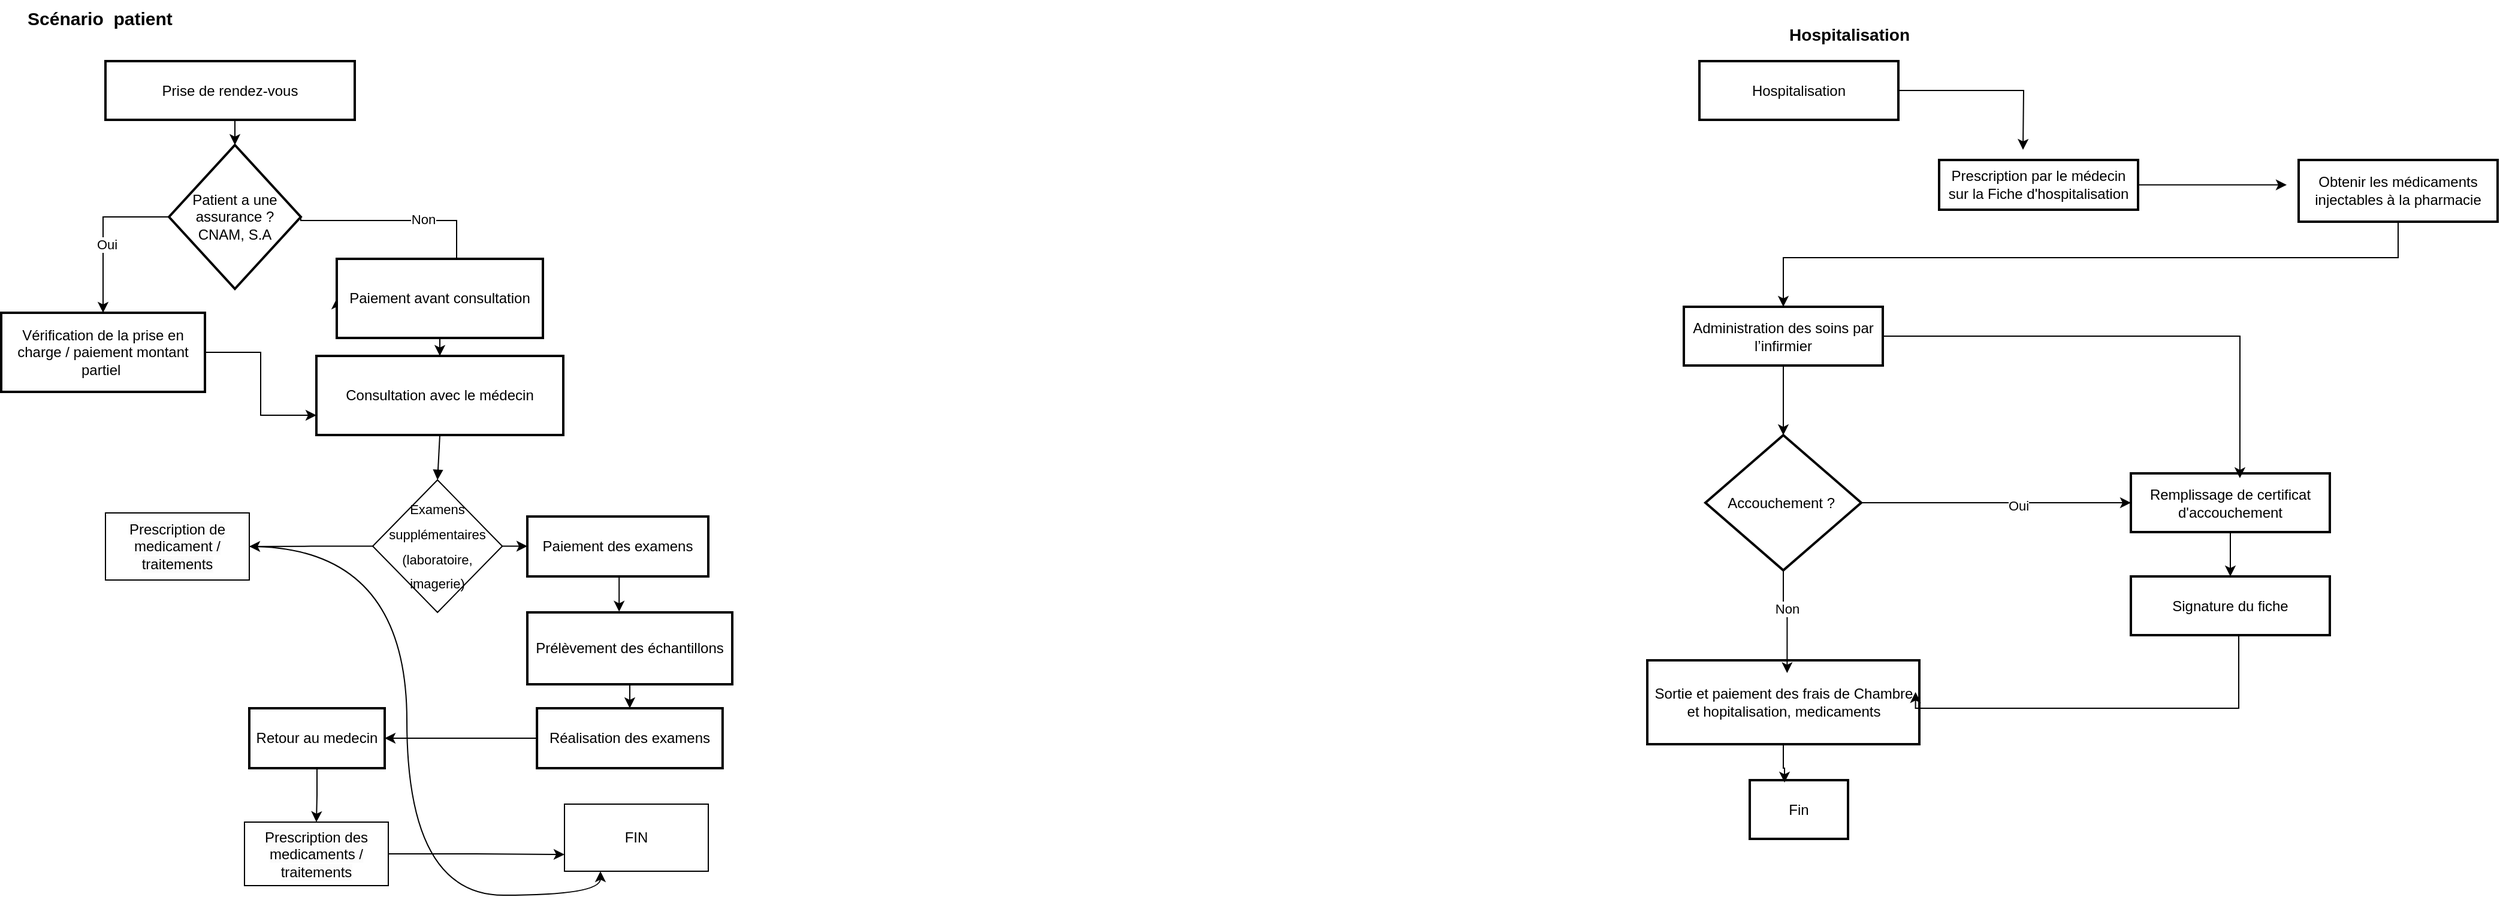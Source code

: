 <mxfile version="24.7.16">
  <diagram name="Page-1" id="gMUWrm_7eQ1wLzMDzJMH">
    <mxGraphModel dx="5060" dy="3505" grid="1" gridSize="10" guides="1" tooltips="1" connect="1" arrows="1" fold="1" page="1" pageScale="1" pageWidth="1169" pageHeight="827" math="0" shadow="0">
      <root>
        <mxCell id="0" />
        <mxCell id="1" parent="0" />
        <mxCell id="HcI9NC6vFRKDhO4VCnra-85" style="edgeStyle=orthogonalEdgeStyle;rounded=0;orthogonalLoop=1;jettySize=auto;html=1;exitX=0.5;exitY=1;exitDx=0;exitDy=0;entryX=0.5;entryY=0;entryDx=0;entryDy=0;" edge="1" parent="1" source="nA2eG2OlHx3KnQ0AuUty-1" target="nA2eG2OlHx3KnQ0AuUty-3">
          <mxGeometry relative="1" as="geometry" />
        </mxCell>
        <mxCell id="nA2eG2OlHx3KnQ0AuUty-1" value="Prise de rendez-vous" style="whiteSpace=wrap;strokeWidth=2;" parent="1" vertex="1">
          <mxGeometry x="-3413" y="-2430" width="208" height="49" as="geometry" />
        </mxCell>
        <mxCell id="HcI9NC6vFRKDhO4VCnra-76" style="edgeStyle=orthogonalEdgeStyle;rounded=0;orthogonalLoop=1;jettySize=auto;html=1;exitX=1;exitY=0.5;exitDx=0;exitDy=0;entryX=0;entryY=0.5;entryDx=0;entryDy=0;" edge="1" parent="1" source="nA2eG2OlHx3KnQ0AuUty-3" target="nA2eG2OlHx3KnQ0AuUty-5">
          <mxGeometry relative="1" as="geometry">
            <Array as="points">
              <mxPoint x="-3120" y="-2297" />
              <mxPoint x="-3120" y="-2212" />
            </Array>
          </mxGeometry>
        </mxCell>
        <mxCell id="HcI9NC6vFRKDhO4VCnra-77" value="Non" style="edgeLabel;html=1;align=center;verticalAlign=middle;resizable=0;points=[];" vertex="1" connectable="0" parent="HcI9NC6vFRKDhO4VCnra-76">
          <mxGeometry x="-0.379" y="1" relative="1" as="geometry">
            <mxPoint as="offset" />
          </mxGeometry>
        </mxCell>
        <mxCell id="HcI9NC6vFRKDhO4VCnra-81" style="edgeStyle=orthogonalEdgeStyle;rounded=0;orthogonalLoop=1;jettySize=auto;html=1;exitX=0;exitY=0.5;exitDx=0;exitDy=0;entryX=0.5;entryY=0;entryDx=0;entryDy=0;" edge="1" parent="1" source="nA2eG2OlHx3KnQ0AuUty-3" target="nA2eG2OlHx3KnQ0AuUty-4">
          <mxGeometry relative="1" as="geometry" />
        </mxCell>
        <mxCell id="HcI9NC6vFRKDhO4VCnra-82" value="Oui" style="edgeLabel;html=1;align=center;verticalAlign=middle;resizable=0;points=[];" vertex="1" connectable="0" parent="HcI9NC6vFRKDhO4VCnra-81">
          <mxGeometry x="0.141" y="3" relative="1" as="geometry">
            <mxPoint y="1" as="offset" />
          </mxGeometry>
        </mxCell>
        <mxCell id="nA2eG2OlHx3KnQ0AuUty-3" value="Patient a une assurance ?&#xa;CNAM, S.A" style="rhombus;strokeWidth=2;whiteSpace=wrap;" parent="1" vertex="1">
          <mxGeometry x="-3360" y="-2360" width="110" height="120" as="geometry" />
        </mxCell>
        <mxCell id="HcI9NC6vFRKDhO4VCnra-93" style="edgeStyle=orthogonalEdgeStyle;rounded=0;orthogonalLoop=1;jettySize=auto;html=1;entryX=0;entryY=0.75;entryDx=0;entryDy=0;" edge="1" parent="1" source="nA2eG2OlHx3KnQ0AuUty-4" target="nA2eG2OlHx3KnQ0AuUty-6">
          <mxGeometry relative="1" as="geometry" />
        </mxCell>
        <mxCell id="nA2eG2OlHx3KnQ0AuUty-4" value="Vérification de la prise en charge / paiement montant partiel " style="whiteSpace=wrap;strokeWidth=2;" parent="1" vertex="1">
          <mxGeometry x="-3500" y="-2220" width="170" height="66" as="geometry" />
        </mxCell>
        <mxCell id="HcI9NC6vFRKDhO4VCnra-86" style="edgeStyle=orthogonalEdgeStyle;rounded=0;orthogonalLoop=1;jettySize=auto;html=1;entryX=0.5;entryY=0;entryDx=0;entryDy=0;" edge="1" parent="1" source="nA2eG2OlHx3KnQ0AuUty-5" target="nA2eG2OlHx3KnQ0AuUty-6">
          <mxGeometry relative="1" as="geometry" />
        </mxCell>
        <mxCell id="nA2eG2OlHx3KnQ0AuUty-5" value="Paiement avant consultation" style="whiteSpace=wrap;strokeWidth=2;" parent="1" vertex="1">
          <mxGeometry x="-3220" y="-2265" width="172" height="66" as="geometry" />
        </mxCell>
        <mxCell id="nA2eG2OlHx3KnQ0AuUty-6" value="Consultation avec le médecin" style="whiteSpace=wrap;strokeWidth=2;" parent="1" vertex="1">
          <mxGeometry x="-3237" y="-2184" width="206" height="66" as="geometry" />
        </mxCell>
        <mxCell id="nA2eG2OlHx3KnQ0AuUty-124" value="&lt;b&gt;&lt;font style=&quot;font-size: 15px;&quot;&gt;Scénario&amp;nbsp; patient&amp;nbsp;&lt;/font&gt;&lt;/b&gt;" style="text;whiteSpace=wrap;html=1;" parent="1" vertex="1">
          <mxGeometry x="-3480" y="-2481" width="170" height="40" as="geometry" />
        </mxCell>
        <mxCell id="01KoYUn2kBwgNXgJoXNt-3" value="" style="curved=1;startArrow=none;endArrow=block;exitX=0.5;exitY=1;entryX=0.5;entryY=-0.01;rounded=0;" parent="1" source="nA2eG2OlHx3KnQ0AuUty-6" target="01KoYUn2kBwgNXgJoXNt-2" edge="1">
          <mxGeometry relative="1" as="geometry">
            <Array as="points" />
            <mxPoint x="-2877" y="-1384" as="sourcePoint" />
            <mxPoint x="-2877" y="-1212" as="targetPoint" />
          </mxGeometry>
        </mxCell>
        <mxCell id="HcI9NC6vFRKDhO4VCnra-84" style="edgeStyle=orthogonalEdgeStyle;rounded=0;orthogonalLoop=1;jettySize=auto;html=1;exitX=0;exitY=0.5;exitDx=0;exitDy=0;entryX=1;entryY=0.5;entryDx=0;entryDy=0;" edge="1" parent="1" source="01KoYUn2kBwgNXgJoXNt-2" target="01KoYUn2kBwgNXgJoXNt-11">
          <mxGeometry relative="1" as="geometry" />
        </mxCell>
        <mxCell id="HcI9NC6vFRKDhO4VCnra-87" style="edgeStyle=orthogonalEdgeStyle;rounded=0;orthogonalLoop=1;jettySize=auto;html=1;exitX=1;exitY=0.5;exitDx=0;exitDy=0;entryX=0;entryY=0.5;entryDx=0;entryDy=0;" edge="1" parent="1" source="01KoYUn2kBwgNXgJoXNt-2" target="01KoYUn2kBwgNXgJoXNt-15">
          <mxGeometry relative="1" as="geometry" />
        </mxCell>
        <mxCell id="01KoYUn2kBwgNXgJoXNt-2" value="&lt;h3 style=&quot;line-height: 140%;&quot;&gt;&lt;font style=&quot;font-size: 11px; font-weight: normal;&quot;&gt;Examens supplémentaires (laboratoire, imagerie)&lt;/font&gt;&lt;/h3&gt;" style="rhombus;whiteSpace=wrap;html=1;align=center;" parent="1" vertex="1">
          <mxGeometry x="-3190" y="-2080.5" width="108.12" height="110.5" as="geometry" />
        </mxCell>
        <mxCell id="HcI9NC6vFRKDhO4VCnra-99" style="edgeStyle=orthogonalEdgeStyle;rounded=0;orthogonalLoop=1;jettySize=auto;html=1;entryX=0.25;entryY=1;entryDx=0;entryDy=0;curved=1;" edge="1" parent="1" source="01KoYUn2kBwgNXgJoXNt-11" target="01KoYUn2kBwgNXgJoXNt-24">
          <mxGeometry relative="1" as="geometry" />
        </mxCell>
        <mxCell id="01KoYUn2kBwgNXgJoXNt-11" value="&lt;span style=&quot;color: rgb(0, 0, 0); font-family: Helvetica; font-size: 12px; font-style: normal; font-variant-ligatures: normal; font-variant-caps: normal; font-weight: 400; letter-spacing: normal; orphans: 2; text-align: center; text-indent: 0px; text-transform: none; widows: 2; word-spacing: 0px; -webkit-text-stroke-width: 0px; white-space: normal; background-color: rgb(251, 251, 251); text-decoration-thickness: initial; text-decoration-style: initial; text-decoration-color: initial; display: inline !important; float: none;&quot;&gt;Prescription de medicament / traitements&lt;/span&gt;" style="whiteSpace=wrap;html=1;" parent="1" vertex="1">
          <mxGeometry x="-3413" y="-2053" width="120" height="56" as="geometry" />
        </mxCell>
        <mxCell id="01KoYUn2kBwgNXgJoXNt-15" value="Paiement des examens" style="whiteSpace=wrap;strokeWidth=2;" parent="1" vertex="1">
          <mxGeometry x="-3061" y="-2050" width="151" height="50" as="geometry" />
        </mxCell>
        <mxCell id="HcI9NC6vFRKDhO4VCnra-95" style="edgeStyle=orthogonalEdgeStyle;rounded=0;orthogonalLoop=1;jettySize=auto;html=1;" edge="1" parent="1" source="01KoYUn2kBwgNXgJoXNt-16" target="01KoYUn2kBwgNXgJoXNt-20">
          <mxGeometry relative="1" as="geometry" />
        </mxCell>
        <mxCell id="01KoYUn2kBwgNXgJoXNt-16" value="Réalisation des examens" style="whiteSpace=wrap;strokeWidth=2;" parent="1" vertex="1">
          <mxGeometry x="-3052.94" y="-1890" width="154.87" height="50" as="geometry" />
        </mxCell>
        <mxCell id="HcI9NC6vFRKDhO4VCnra-88" style="edgeStyle=orthogonalEdgeStyle;rounded=0;orthogonalLoop=1;jettySize=auto;html=1;exitX=0.5;exitY=1;exitDx=0;exitDy=0;entryX=0.5;entryY=0;entryDx=0;entryDy=0;" edge="1" parent="1" source="01KoYUn2kBwgNXgJoXNt-17" target="01KoYUn2kBwgNXgJoXNt-16">
          <mxGeometry relative="1" as="geometry" />
        </mxCell>
        <mxCell id="01KoYUn2kBwgNXgJoXNt-17" value="Prélèvement des échantillons" style="whiteSpace=wrap;strokeWidth=2;" parent="1" vertex="1">
          <mxGeometry x="-3061" y="-1970" width="171" height="60" as="geometry" />
        </mxCell>
        <mxCell id="HcI9NC6vFRKDhO4VCnra-98" style="edgeStyle=orthogonalEdgeStyle;rounded=0;orthogonalLoop=1;jettySize=auto;html=1;" edge="1" parent="1" source="01KoYUn2kBwgNXgJoXNt-20" target="01KoYUn2kBwgNXgJoXNt-22">
          <mxGeometry relative="1" as="geometry" />
        </mxCell>
        <mxCell id="01KoYUn2kBwgNXgJoXNt-20" value="Retour au medecin" style="whiteSpace=wrap;strokeWidth=2;" parent="1" vertex="1">
          <mxGeometry x="-3293" y="-1890" width="113" height="50" as="geometry" />
        </mxCell>
        <mxCell id="HcI9NC6vFRKDhO4VCnra-91" style="edgeStyle=orthogonalEdgeStyle;rounded=0;orthogonalLoop=1;jettySize=auto;html=1;entryX=0;entryY=0.75;entryDx=0;entryDy=0;" edge="1" parent="1" source="01KoYUn2kBwgNXgJoXNt-22" target="01KoYUn2kBwgNXgJoXNt-24">
          <mxGeometry relative="1" as="geometry" />
        </mxCell>
        <mxCell id="01KoYUn2kBwgNXgJoXNt-22" value="&lt;span style=&quot;color: rgb(0, 0, 0); font-family: Helvetica; font-size: 12px; font-style: normal; font-variant-ligatures: normal; font-variant-caps: normal; font-weight: 400; letter-spacing: normal; orphans: 2; text-align: center; text-indent: 0px; text-transform: none; widows: 2; word-spacing: 0px; -webkit-text-stroke-width: 0px; white-space: normal; background-color: rgb(251, 251, 251); text-decoration-thickness: initial; text-decoration-style: initial; text-decoration-color: initial; display: inline !important; float: none;&quot;&gt;Prescription des medicaments / traitements&lt;/span&gt;" style="whiteSpace=wrap;html=1;" parent="1" vertex="1">
          <mxGeometry x="-3297" y="-1795" width="120" height="53" as="geometry" />
        </mxCell>
        <mxCell id="01KoYUn2kBwgNXgJoXNt-24" value="FIN" style="whiteSpace=wrap;html=1;" parent="1" vertex="1">
          <mxGeometry x="-3030" y="-1810" width="120" height="56" as="geometry" />
        </mxCell>
        <mxCell id="HcI9NC6vFRKDhO4VCnra-21" value="&lt;h3&gt;&lt;strong&gt;Hospitalisation&lt;/strong&gt;&lt;/h3&gt;&lt;ul&gt;&lt;li&gt;&lt;/li&gt;&lt;/ul&gt;" style="text;whiteSpace=wrap;html=1;" vertex="1" parent="1">
          <mxGeometry x="-2010" y="-2481" width="380" height="65" as="geometry" />
        </mxCell>
        <mxCell id="HcI9NC6vFRKDhO4VCnra-94" style="edgeStyle=orthogonalEdgeStyle;rounded=0;orthogonalLoop=1;jettySize=auto;html=1;exitX=0.5;exitY=1;exitDx=0;exitDy=0;entryX=0.448;entryY=-0.01;entryDx=0;entryDy=0;entryPerimeter=0;" edge="1" parent="1" source="01KoYUn2kBwgNXgJoXNt-15" target="01KoYUn2kBwgNXgJoXNt-17">
          <mxGeometry relative="1" as="geometry" />
        </mxCell>
        <mxCell id="HcI9NC6vFRKDhO4VCnra-100" style="edgeStyle=orthogonalEdgeStyle;rounded=0;orthogonalLoop=1;jettySize=auto;html=1;" edge="1" parent="1" source="HcI9NC6vFRKDhO4VCnra-101">
          <mxGeometry relative="1" as="geometry">
            <mxPoint x="-1813" y="-2356" as="targetPoint" />
          </mxGeometry>
        </mxCell>
        <mxCell id="HcI9NC6vFRKDhO4VCnra-101" value="Hospitalisation" style="whiteSpace=wrap;strokeWidth=2;" vertex="1" parent="1">
          <mxGeometry x="-2083" y="-2430" width="166" height="49" as="geometry" />
        </mxCell>
        <mxCell id="HcI9NC6vFRKDhO4VCnra-102" value="Sortie et paiement des frais de Chambre et hopitalisation, medicaments" style="whiteSpace=wrap;strokeWidth=2;" vertex="1" parent="1">
          <mxGeometry x="-2126.5" y="-1930" width="227" height="70" as="geometry" />
        </mxCell>
        <mxCell id="HcI9NC6vFRKDhO4VCnra-103" value="Fin" style="whiteSpace=wrap;strokeWidth=2;" vertex="1" parent="1">
          <mxGeometry x="-2041" y="-1830" width="82" height="49" as="geometry" />
        </mxCell>
        <mxCell id="HcI9NC6vFRKDhO4VCnra-104" style="edgeStyle=orthogonalEdgeStyle;rounded=0;orthogonalLoop=1;jettySize=auto;html=1;" edge="1" parent="1" source="HcI9NC6vFRKDhO4VCnra-105">
          <mxGeometry relative="1" as="geometry">
            <mxPoint x="-1593" y="-2326.75" as="targetPoint" />
          </mxGeometry>
        </mxCell>
        <mxCell id="HcI9NC6vFRKDhO4VCnra-105" value="Prescription par le médecin sur la Fiche d&#39;hospitalisation" style="whiteSpace=wrap;strokeWidth=2;" vertex="1" parent="1">
          <mxGeometry x="-1883" y="-2347.5" width="166" height="41.5" as="geometry" />
        </mxCell>
        <mxCell id="HcI9NC6vFRKDhO4VCnra-106" style="edgeStyle=orthogonalEdgeStyle;rounded=0;orthogonalLoop=1;jettySize=auto;html=1;exitX=0.5;exitY=1;exitDx=0;exitDy=0;entryX=0.5;entryY=0;entryDx=0;entryDy=0;" edge="1" parent="1" source="HcI9NC6vFRKDhO4VCnra-107" target="HcI9NC6vFRKDhO4VCnra-108">
          <mxGeometry relative="1" as="geometry" />
        </mxCell>
        <mxCell id="HcI9NC6vFRKDhO4VCnra-107" value="Remplissage de certificat d&#39;accouchement" style="whiteSpace=wrap;strokeWidth=2;" vertex="1" parent="1">
          <mxGeometry x="-1723" y="-2086" width="166" height="49" as="geometry" />
        </mxCell>
        <mxCell id="HcI9NC6vFRKDhO4VCnra-108" value="Signature du fiche" style="whiteSpace=wrap;strokeWidth=2;" vertex="1" parent="1">
          <mxGeometry x="-1723" y="-2000" width="166" height="49" as="geometry" />
        </mxCell>
        <mxCell id="HcI9NC6vFRKDhO4VCnra-109" value="" style="edgeStyle=orthogonalEdgeStyle;rounded=0;orthogonalLoop=1;jettySize=auto;html=1;" edge="1" parent="1" source="HcI9NC6vFRKDhO4VCnra-110" target="HcI9NC6vFRKDhO4VCnra-117">
          <mxGeometry relative="1" as="geometry" />
        </mxCell>
        <mxCell id="HcI9NC6vFRKDhO4VCnra-110" value="Administration des soins par l’infirmier" style="whiteSpace=wrap;strokeWidth=2;" vertex="1" parent="1">
          <mxGeometry x="-2096" y="-2225" width="166" height="49" as="geometry" />
        </mxCell>
        <mxCell id="HcI9NC6vFRKDhO4VCnra-111" style="edgeStyle=orthogonalEdgeStyle;rounded=0;orthogonalLoop=1;jettySize=auto;html=1;entryX=0.548;entryY=0.082;entryDx=0;entryDy=0;entryPerimeter=0;" edge="1" parent="1" source="HcI9NC6vFRKDhO4VCnra-110" target="HcI9NC6vFRKDhO4VCnra-107">
          <mxGeometry relative="1" as="geometry" />
        </mxCell>
        <mxCell id="HcI9NC6vFRKDhO4VCnra-112" style="edgeStyle=orthogonalEdgeStyle;rounded=0;orthogonalLoop=1;jettySize=auto;html=1;entryX=0.354;entryY=0.041;entryDx=0;entryDy=0;entryPerimeter=0;" edge="1" parent="1" source="HcI9NC6vFRKDhO4VCnra-102" target="HcI9NC6vFRKDhO4VCnra-103">
          <mxGeometry relative="1" as="geometry" />
        </mxCell>
        <mxCell id="HcI9NC6vFRKDhO4VCnra-113" style="edgeStyle=orthogonalEdgeStyle;rounded=0;orthogonalLoop=1;jettySize=auto;html=1;" edge="1" parent="1" source="HcI9NC6vFRKDhO4VCnra-114" target="HcI9NC6vFRKDhO4VCnra-110">
          <mxGeometry relative="1" as="geometry">
            <Array as="points">
              <mxPoint x="-1500" y="-2266" />
              <mxPoint x="-2013" y="-2266" />
            </Array>
          </mxGeometry>
        </mxCell>
        <mxCell id="HcI9NC6vFRKDhO4VCnra-114" value="Obtenir les médicaments injectables à la pharmacie" style="whiteSpace=wrap;strokeWidth=2;" vertex="1" parent="1">
          <mxGeometry x="-1583" y="-2347.5" width="166" height="51.5" as="geometry" />
        </mxCell>
        <mxCell id="HcI9NC6vFRKDhO4VCnra-115" style="edgeStyle=orthogonalEdgeStyle;rounded=0;orthogonalLoop=1;jettySize=auto;html=1;entryX=0;entryY=0.5;entryDx=0;entryDy=0;" edge="1" parent="1" source="HcI9NC6vFRKDhO4VCnra-117" target="HcI9NC6vFRKDhO4VCnra-107">
          <mxGeometry relative="1" as="geometry" />
        </mxCell>
        <mxCell id="HcI9NC6vFRKDhO4VCnra-116" value="Oui" style="edgeLabel;html=1;align=center;verticalAlign=middle;resizable=0;points=[];" vertex="1" connectable="0" parent="HcI9NC6vFRKDhO4VCnra-115">
          <mxGeometry x="0.165" y="-1" relative="1" as="geometry">
            <mxPoint y="1" as="offset" />
          </mxGeometry>
        </mxCell>
        <mxCell id="HcI9NC6vFRKDhO4VCnra-117" value="Accouchement ?&amp;nbsp;" style="rhombus;whiteSpace=wrap;html=1;strokeWidth=2;" vertex="1" parent="1">
          <mxGeometry x="-2078" y="-2117.87" width="130" height="112.75" as="geometry" />
        </mxCell>
        <mxCell id="HcI9NC6vFRKDhO4VCnra-118" style="edgeStyle=orthogonalEdgeStyle;rounded=0;orthogonalLoop=1;jettySize=auto;html=1;entryX=0.514;entryY=0.152;entryDx=0;entryDy=0;entryPerimeter=0;" edge="1" parent="1" source="HcI9NC6vFRKDhO4VCnra-117" target="HcI9NC6vFRKDhO4VCnra-102">
          <mxGeometry relative="1" as="geometry" />
        </mxCell>
        <mxCell id="HcI9NC6vFRKDhO4VCnra-119" value="Non" style="edgeLabel;html=1;align=center;verticalAlign=middle;resizable=0;points=[];" vertex="1" connectable="0" parent="HcI9NC6vFRKDhO4VCnra-118">
          <mxGeometry x="-0.205" y="3" relative="1" as="geometry">
            <mxPoint y="-4" as="offset" />
          </mxGeometry>
        </mxCell>
        <mxCell id="HcI9NC6vFRKDhO4VCnra-120" style="edgeStyle=orthogonalEdgeStyle;rounded=0;orthogonalLoop=1;jettySize=auto;html=1;entryX=0.986;entryY=0.379;entryDx=0;entryDy=0;entryPerimeter=0;" edge="1" parent="1" source="HcI9NC6vFRKDhO4VCnra-108" target="HcI9NC6vFRKDhO4VCnra-102">
          <mxGeometry relative="1" as="geometry">
            <Array as="points">
              <mxPoint x="-1633" y="-1890" />
              <mxPoint x="-1903" y="-1890" />
            </Array>
          </mxGeometry>
        </mxCell>
      </root>
    </mxGraphModel>
  </diagram>
</mxfile>
